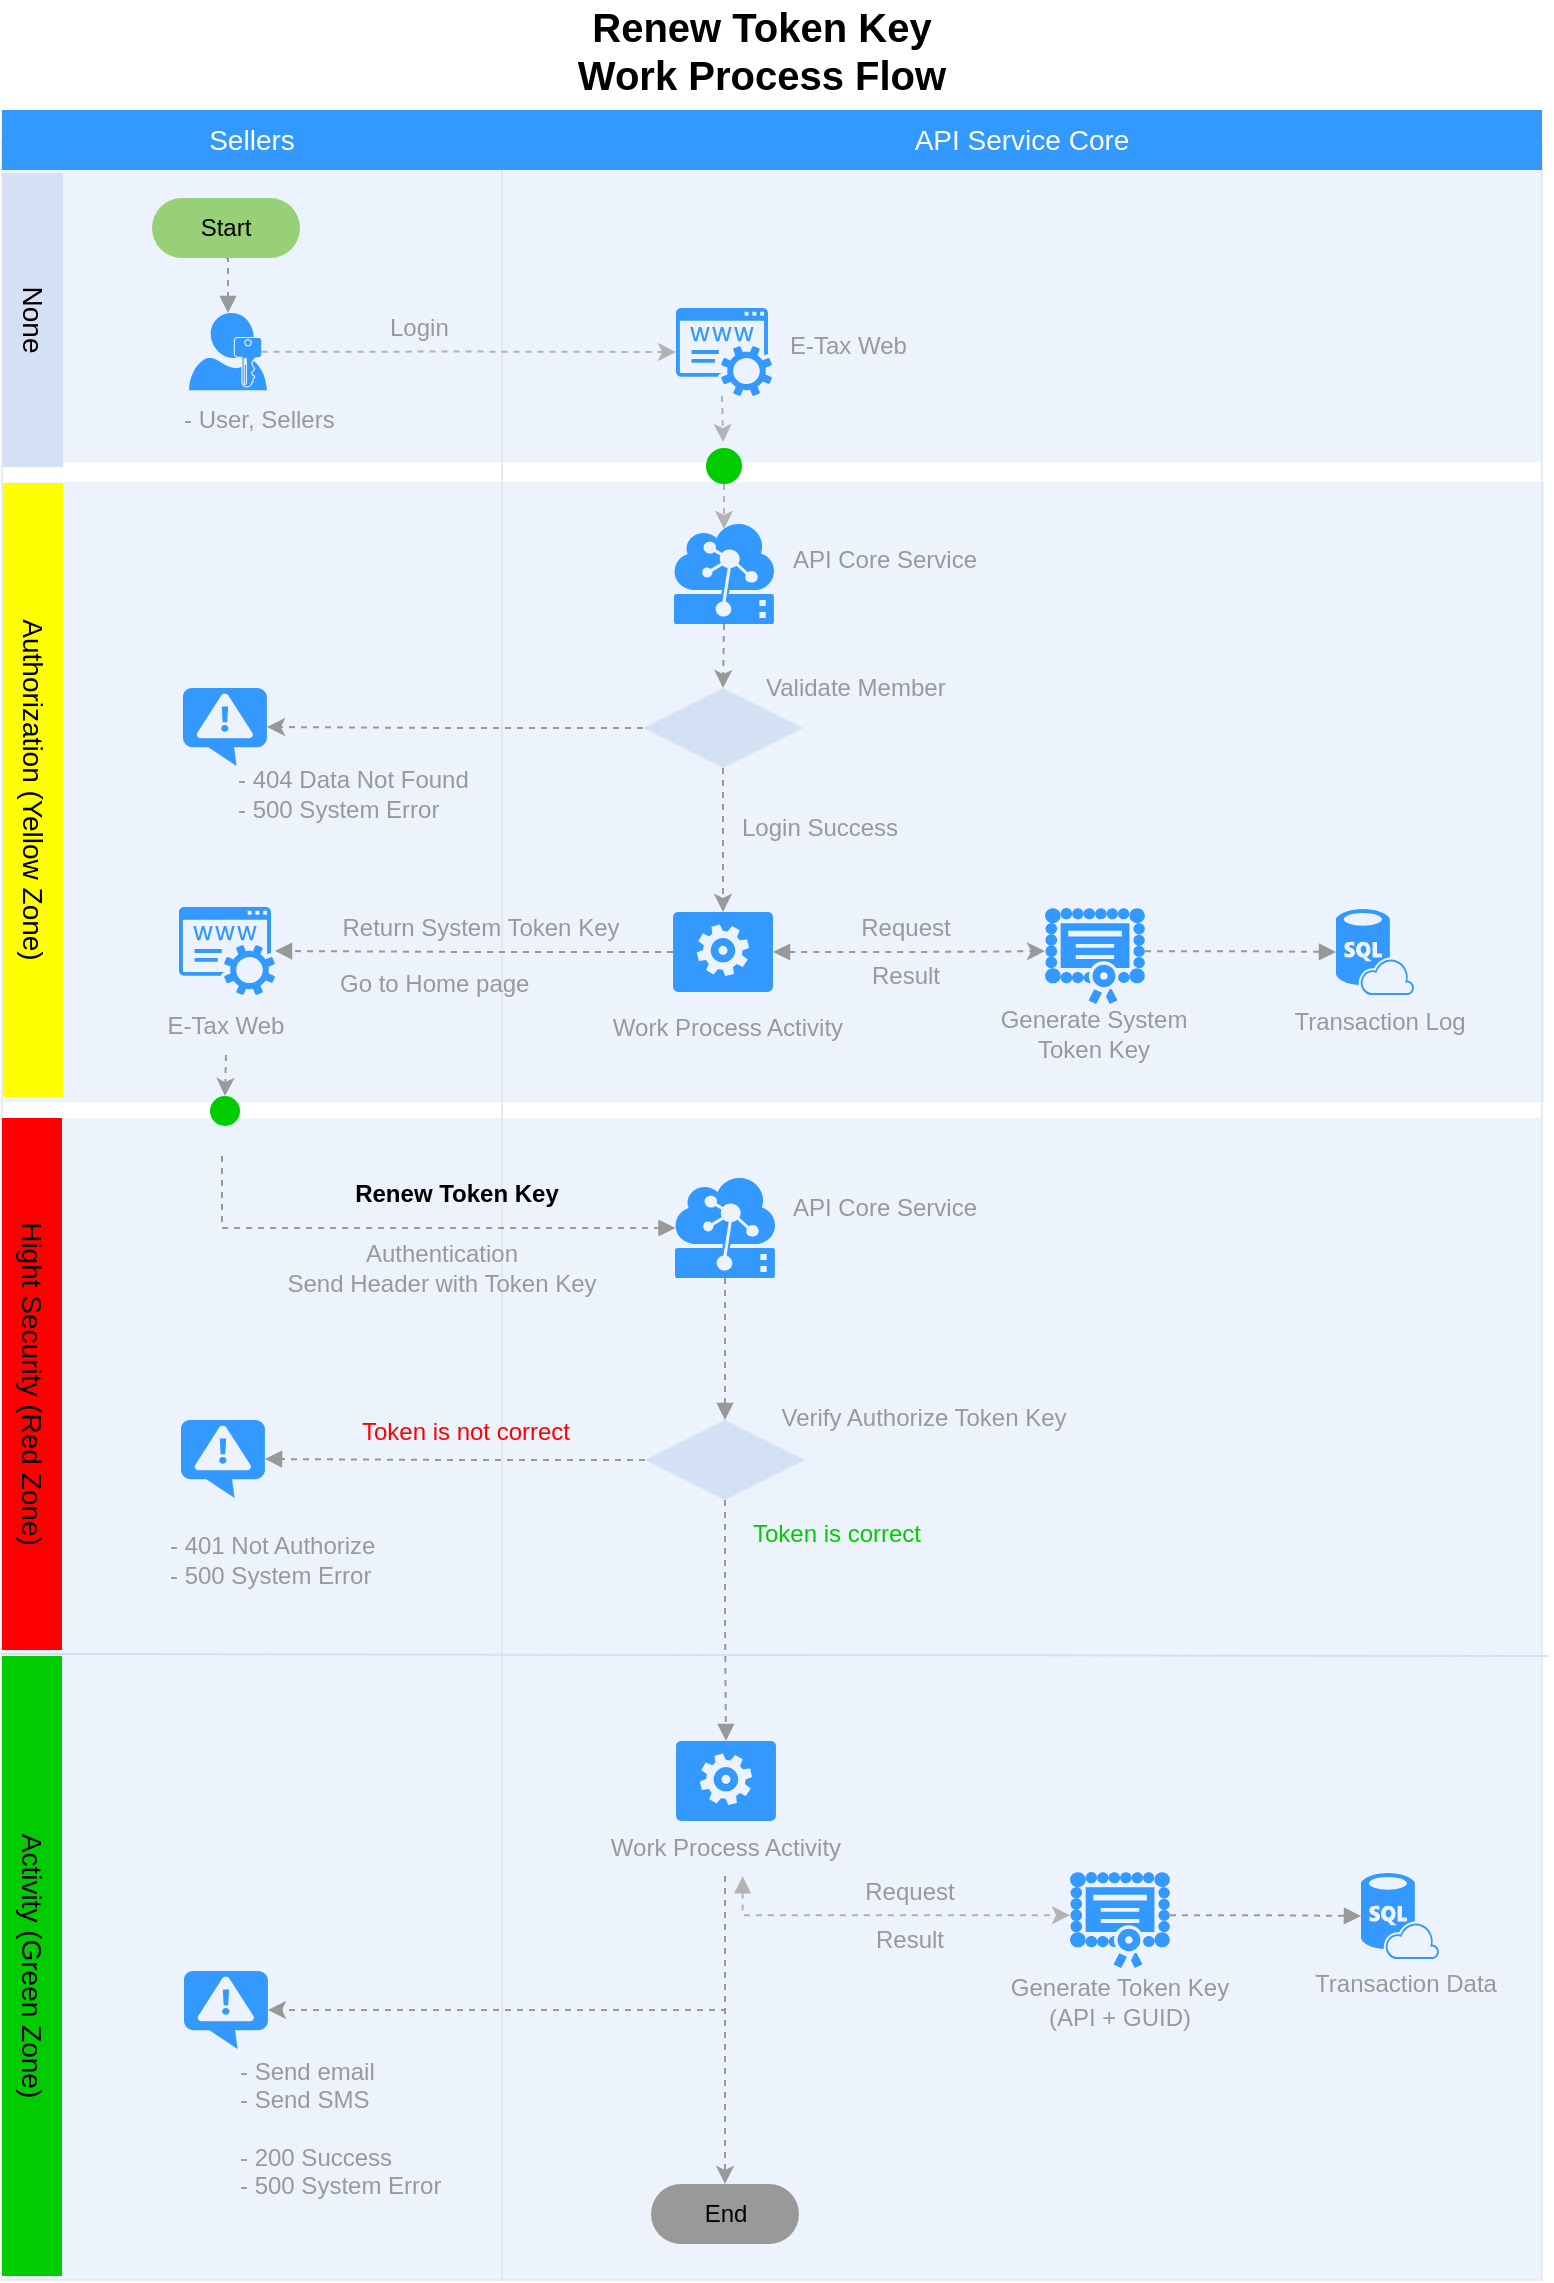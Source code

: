 <mxfile version="10.8.0" type="github"><diagram id="98et0ZXu4X3KvnPCGmSZ" name="Page-1"><mxGraphModel dx="825" dy="670" grid="0" gridSize="10" guides="1" tooltips="1" connect="1" arrows="1" fold="1" page="1" pageScale="1" pageWidth="827" pageHeight="1169" math="0" shadow="0"><root><mxCell id="0"/><mxCell id="1" parent="0"/><mxCell id="BmpmOJhPO7g2oHi3uxst-1" value="" style="rounded=1;whiteSpace=wrap;html=1;strokeColor=#E6E6E6;strokeWidth=1;fillColor=#FFFFFF;fontFamily=Helvetica;fontSize=14;fontColor=#FFB366;opacity=75;verticalAlign=top;fontStyle=1;arcSize=0;" parent="1" vertex="1"><mxGeometry x="290" y="80" width="520" height="1070" as="geometry"/></mxCell><mxCell id="BmpmOJhPO7g2oHi3uxst-2" value="" style="rounded=1;whiteSpace=wrap;html=1;strokeColor=#E6E6E6;strokeWidth=1;fillColor=#FFFFFF;fontFamily=Helvetica;fontSize=14;fontColor=#FFB366;opacity=75;verticalAlign=top;fontStyle=1;arcSize=0;" parent="1" vertex="1"><mxGeometry x="40" y="80" width="250" height="1070" as="geometry"/></mxCell><mxCell id="BmpmOJhPO7g2oHi3uxst-4" value="" style="rounded=1;whiteSpace=wrap;html=1;strokeColor=none;strokeWidth=1;fillColor=#dae8fc;fontSize=12;align=center;arcSize=0;opacity=50;" parent="1" vertex="1"><mxGeometry x="41" y="820" width="769" height="330" as="geometry"/></mxCell><mxCell id="BmpmOJhPO7g2oHi3uxst-5" value="" style="rounded=1;whiteSpace=wrap;html=1;strokeColor=none;strokeWidth=1;fillColor=#dae8fc;fontSize=12;align=center;arcSize=0;opacity=50;" parent="1" vertex="1"><mxGeometry x="41" y="569" width="769" height="251" as="geometry"/></mxCell><mxCell id="BmpmOJhPO7g2oHi3uxst-7" value="Renew Token Key&lt;br&gt;Work Process Flow" style="text;html=1;strokeColor=none;fillColor=none;align=center;verticalAlign=middle;whiteSpace=wrap;rounded=0;fontStyle=1;fontSize=20;" parent="1" vertex="1"><mxGeometry x="290" y="10" width="260" height="50" as="geometry"/></mxCell><mxCell id="BmpmOJhPO7g2oHi3uxst-8" style="edgeStyle=orthogonalEdgeStyle;rounded=0;orthogonalLoop=1;jettySize=auto;html=1;exitX=0.5;exitY=1;exitDx=0;exitDy=0;exitPerimeter=0;entryX=0.5;entryY=0;entryDx=0;entryDy=0;dashed=1;startArrow=none;startFill=0;endArrow=block;endFill=1;strokeColor=#999999;" parent="1" source="BmpmOJhPO7g2oHi3uxst-9" target="BmpmOJhPO7g2oHi3uxst-44" edge="1"><mxGeometry relative="1" as="geometry"/></mxCell><mxCell id="BmpmOJhPO7g2oHi3uxst-9" value="" style="shadow=0;dashed=0;html=1;strokeColor=none;labelPosition=center;verticalLabelPosition=bottom;verticalAlign=top;align=center;shape=mxgraph.mscae.cloud.iot_edge;fillColor=#3399FF;pointerEvents=1;fontSize=12;fontColor=#999999;" parent="1" vertex="1"><mxGeometry x="376.5" y="599" width="50" height="50" as="geometry"/></mxCell><mxCell id="BmpmOJhPO7g2oHi3uxst-10" value="" style="verticalLabelPosition=bottom;html=1;verticalAlign=top;align=center;strokeColor=none;fillColor=#3399FF;shape=mxgraph.azure.notification_topic;fontSize=12;fontColor=#999999;" parent="1" vertex="1"><mxGeometry x="129.5" y="720" width="42" height="39" as="geometry"/></mxCell><mxCell id="BmpmOJhPO7g2oHi3uxst-11" value="- 401 Not Authorize&lt;br&gt;- 500 System Error&lt;br&gt;" style="text;html=1;strokeColor=none;fillColor=none;align=left;verticalAlign=middle;whiteSpace=wrap;rounded=0;fontSize=12;fontColor=#999999;" parent="1" vertex="1"><mxGeometry x="122" y="766" width="143" height="48" as="geometry"/></mxCell><mxCell id="BmpmOJhPO7g2oHi3uxst-40" style="edgeStyle=orthogonalEdgeStyle;rounded=0;orthogonalLoop=1;jettySize=auto;html=1;exitX=0.5;exitY=1;exitDx=0;exitDy=0;entryX=0.005;entryY=0.5;entryDx=0;entryDy=0;dashed=1;startArrow=none;startFill=0;endArrow=block;endFill=1;strokeColor=#999999;entryPerimeter=0;" parent="1" target="BmpmOJhPO7g2oHi3uxst-9" edge="1"><mxGeometry relative="1" as="geometry"><mxPoint x="368" y="626" as="targetPoint"/><mxPoint x="150" y="588" as="sourcePoint"/><Array as="points"><mxPoint x="150" y="624"/></Array></mxGeometry></mxCell><mxCell id="BmpmOJhPO7g2oHi3uxst-42" style="edgeStyle=orthogonalEdgeStyle;rounded=0;orthogonalLoop=1;jettySize=auto;html=1;exitX=0.5;exitY=1;exitDx=0;exitDy=0;dashed=1;startArrow=none;startFill=0;endArrow=block;endFill=1;strokeColor=#999999;entryX=0.5;entryY=0;entryDx=0;entryDy=0;entryPerimeter=0;" parent="1" source="BmpmOJhPO7g2oHi3uxst-44" target="BmpmOJhPO7g2oHi3uxst-72" edge="1"><mxGeometry relative="1" as="geometry"><mxPoint x="402" y="724" as="targetPoint"/></mxGeometry></mxCell><mxCell id="BmpmOJhPO7g2oHi3uxst-43" style="edgeStyle=orthogonalEdgeStyle;rounded=0;orthogonalLoop=1;jettySize=auto;html=1;exitX=0;exitY=0.5;exitDx=0;exitDy=0;entryX=1;entryY=0.5;entryDx=0;entryDy=0;entryPerimeter=0;dashed=1;startArrow=none;startFill=0;endArrow=block;endFill=1;strokeColor=#999999;" parent="1" source="BmpmOJhPO7g2oHi3uxst-44" target="BmpmOJhPO7g2oHi3uxst-10" edge="1"><mxGeometry relative="1" as="geometry"/></mxCell><mxCell id="BmpmOJhPO7g2oHi3uxst-44" value="" style="rhombus;whiteSpace=wrap;html=1;strokeColor=none;strokeWidth=1;fillColor=#D4E1F5;fontSize=12;fontColor=#999999;align=left;" parent="1" vertex="1"><mxGeometry x="361.5" y="720" width="80" height="40" as="geometry"/></mxCell><mxCell id="BmpmOJhPO7g2oHi3uxst-45" value="Renew Token Key&lt;br&gt;" style="text;html=1;strokeColor=none;fillColor=none;align=center;verticalAlign=middle;whiteSpace=wrap;rounded=0;fontSize=12;fontColor=#000000;fontStyle=1" parent="1" vertex="1"><mxGeometry x="165" y="590" width="205" height="34" as="geometry"/></mxCell><mxCell id="BmpmOJhPO7g2oHi3uxst-46" value="API Core Service" style="text;html=1;strokeColor=none;fillColor=none;align=center;verticalAlign=middle;whiteSpace=wrap;rounded=0;fontSize=12;fontColor=#999999;" parent="1" vertex="1"><mxGeometry x="431" y="599.5" width="101" height="29" as="geometry"/></mxCell><mxCell id="BmpmOJhPO7g2oHi3uxst-47" value="Token is correct" style="text;html=1;strokeColor=none;fillColor=none;align=center;verticalAlign=middle;whiteSpace=wrap;rounded=0;fontSize=12;fontColor=#00CC00;" parent="1" vertex="1"><mxGeometry x="407" y="762.5" width="101" height="29" as="geometry"/></mxCell><mxCell id="BmpmOJhPO7g2oHi3uxst-48" value="Verify Authorize Token Key" style="text;html=1;strokeColor=none;fillColor=none;align=center;verticalAlign=middle;whiteSpace=wrap;rounded=0;fontSize=12;fontColor=#999999;" parent="1" vertex="1"><mxGeometry x="421" y="704" width="160" height="29" as="geometry"/></mxCell><mxCell id="BmpmOJhPO7g2oHi3uxst-49" value="Token is not correct" style="text;html=1;strokeColor=none;fillColor=none;align=center;verticalAlign=middle;whiteSpace=wrap;rounded=0;fontSize=12;fontColor=#FF0000;" parent="1" vertex="1"><mxGeometry x="210" y="711" width="124" height="29" as="geometry"/></mxCell><mxCell id="BmpmOJhPO7g2oHi3uxst-50" value="End" style="rounded=1;whiteSpace=wrap;html=1;fontColor=#000000;align=center;arcSize=50;labelBackgroundColor=none;fillColor=#999999;strokeColor=none;" parent="1" vertex="1"><mxGeometry x="364.5" y="1102" width="74" height="30" as="geometry"/></mxCell><mxCell id="BmpmOJhPO7g2oHi3uxst-54" value="Hight Security (Red Zone)" style="whiteSpace=wrap;html=1;dashed=1;strokeColor=none;strokeWidth=2;fillColor=#FF0000;fontFamily=Helvetica;fontSize=14;fontColor=#000000;fontStyle=0;rotation=90;" parent="1" vertex="1"><mxGeometry x="-78" y="687" width="266" height="30" as="geometry"/></mxCell><mxCell id="BmpmOJhPO7g2oHi3uxst-66" value="Activity (Green Zone)" style="whiteSpace=wrap;html=1;dashed=1;strokeColor=none;strokeWidth=2;fillColor=#00CC00;fontFamily=Helvetica;fontSize=14;fontColor=#000000;fontStyle=0;rotation=90;" parent="1" vertex="1"><mxGeometry x="-100" y="978" width="310" height="30" as="geometry"/></mxCell><mxCell id="BmpmOJhPO7g2oHi3uxst-67" value="Sellers" style="whiteSpace=wrap;html=1;dashed=1;strokeColor=none;strokeWidth=2;fillColor=#3399FF;fontFamily=Helvetica;fontSize=14;fontColor=#FFFFFF;fontStyle=0" parent="1" vertex="1"><mxGeometry x="40" y="65" width="250" height="30" as="geometry"/></mxCell><mxCell id="BmpmOJhPO7g2oHi3uxst-68" value="API Service Core" style="whiteSpace=wrap;html=1;dashed=1;strokeColor=none;strokeWidth=2;fillColor=#3399FF;fontFamily=Helvetica;fontSize=14;fontColor=#FFFFFF;fontStyle=0" parent="1" vertex="1"><mxGeometry x="290" y="65" width="520" height="30" as="geometry"/></mxCell><mxCell id="BmpmOJhPO7g2oHi3uxst-71" value="" style="group" parent="1" vertex="1" connectable="0"><mxGeometry x="324" y="880.5" width="160" height="72" as="geometry"/></mxCell><mxCell id="BmpmOJhPO7g2oHi3uxst-72" value="" style="verticalLabelPosition=bottom;html=1;verticalAlign=top;align=center;strokeColor=none;fillColor=#3399FF;shape=mxgraph.azure.worker_role;fontSize=12;fontColor=#999999;" parent="BmpmOJhPO7g2oHi3uxst-71" vertex="1"><mxGeometry x="53" width="50" height="40" as="geometry"/></mxCell><mxCell id="BmpmOJhPO7g2oHi3uxst-73" value="" style="group" parent="1" vertex="1" connectable="0"><mxGeometry x="541.5" y="952" width="108" height="79" as="geometry"/></mxCell><mxCell id="BmpmOJhPO7g2oHi3uxst-74" style="edgeStyle=orthogonalEdgeStyle;rounded=0;orthogonalLoop=1;jettySize=auto;html=1;exitX=0.5;exitY=1;exitDx=0;exitDy=0;entryX=1;entryY=0.5;entryDx=0;entryDy=0;entryPerimeter=0;dashed=1;strokeColor=#999999;fontColor=#00CC00;" parent="1" source="BmpmOJhPO7g2oHi3uxst-77" target="BmpmOJhPO7g2oHi3uxst-85" edge="1"><mxGeometry relative="1" as="geometry"/></mxCell><mxCell id="BmpmOJhPO7g2oHi3uxst-75" style="edgeStyle=orthogonalEdgeStyle;rounded=0;orthogonalLoop=1;jettySize=auto;html=1;exitX=0.5;exitY=1;exitDx=0;exitDy=0;dashed=1;strokeColor=#999999;fontColor=#009900;" parent="1" source="BmpmOJhPO7g2oHi3uxst-77" target="BmpmOJhPO7g2oHi3uxst-50" edge="1"><mxGeometry relative="1" as="geometry"/></mxCell><mxCell id="BmpmOJhPO7g2oHi3uxst-76" style="edgeStyle=orthogonalEdgeStyle;rounded=0;orthogonalLoop=1;jettySize=auto;html=1;exitX=0.555;exitY=1.004;exitDx=0;exitDy=0;entryX=0;entryY=0.45;entryDx=0;entryDy=0;entryPerimeter=0;dashed=1;strokeColor=#B3B3B3;exitPerimeter=0;startArrow=block;startFill=1;" parent="1" source="BmpmOJhPO7g2oHi3uxst-77" target="BmpmOJhPO7g2oHi3uxst-81" edge="1"><mxGeometry relative="1" as="geometry"><Array as="points"><mxPoint x="410" y="968"/></Array></mxGeometry></mxCell><mxCell id="BmpmOJhPO7g2oHi3uxst-77" value="Work Process Activity&lt;br&gt;" style="text;html=1;strokeColor=none;fillColor=none;align=center;verticalAlign=middle;whiteSpace=wrap;rounded=0;fontSize=12;fontColor=#999999;" parent="1" vertex="1"><mxGeometry x="321.5" y="919" width="160" height="29" as="geometry"/></mxCell><mxCell id="BmpmOJhPO7g2oHi3uxst-78" value="Transaction Data" style="text;html=1;strokeColor=none;fillColor=none;align=center;verticalAlign=middle;whiteSpace=wrap;rounded=0;fontSize=12;fontColor=#999999;" parent="1" vertex="1"><mxGeometry x="687.5" y="987.5" width="108" height="29" as="geometry"/></mxCell><mxCell id="BmpmOJhPO7g2oHi3uxst-79" value="" style="verticalLabelPosition=bottom;html=1;verticalAlign=top;align=center;strokeColor=none;fillColor=#3399FF;shape=mxgraph.azure.sql_database_sql_azure;fontSize=12;fontColor=#999999;" parent="1" vertex="1"><mxGeometry x="719.5" y="946.5" width="39" height="43" as="geometry"/></mxCell><mxCell id="BmpmOJhPO7g2oHi3uxst-80" value="Generate Token Key&lt;br&gt;(API + GUID)&lt;br&gt;" style="text;html=1;strokeColor=none;fillColor=none;align=center;verticalAlign=middle;whiteSpace=wrap;rounded=0;fontSize=12;fontColor=#999999;" parent="1" vertex="1"><mxGeometry x="541.5" y="993" width="114" height="36" as="geometry"/></mxCell><mxCell id="BmpmOJhPO7g2oHi3uxst-81" value="" style="pointerEvents=1;shadow=0;dashed=0;html=1;strokeColor=none;labelPosition=center;verticalLabelPosition=bottom;verticalAlign=top;align=center;shape=mxgraph.mscae.intune.inventory_license;fillColor=#3399FF;fontSize=14;" parent="1" vertex="1"><mxGeometry x="574" y="946" width="50" height="48" as="geometry"/></mxCell><mxCell id="BmpmOJhPO7g2oHi3uxst-82" value="Request" style="text;html=1;strokeColor=none;fillColor=none;align=center;verticalAlign=middle;whiteSpace=wrap;rounded=0;fontSize=12;fontColor=#999999;" parent="1" vertex="1"><mxGeometry x="463.5" y="945.5" width="60" height="20" as="geometry"/></mxCell><mxCell id="BmpmOJhPO7g2oHi3uxst-83" value="Result" style="text;html=1;strokeColor=none;fillColor=none;align=center;verticalAlign=middle;whiteSpace=wrap;rounded=0;fontSize=12;fontColor=#999999;" parent="1" vertex="1"><mxGeometry x="463.5" y="969.5" width="60" height="20" as="geometry"/></mxCell><mxCell id="BmpmOJhPO7g2oHi3uxst-84" style="edgeStyle=orthogonalEdgeStyle;rounded=0;orthogonalLoop=1;jettySize=auto;html=1;exitX=1;exitY=0.45;exitDx=0;exitDy=0;exitPerimeter=0;entryX=0;entryY=0.5;entryDx=0;entryDy=0;entryPerimeter=0;dashed=1;startArrow=none;startFill=0;endArrow=block;endFill=1;strokeColor=#999999;" parent="1" source="BmpmOJhPO7g2oHi3uxst-81" target="BmpmOJhPO7g2oHi3uxst-79" edge="1"><mxGeometry relative="1" as="geometry"/></mxCell><mxCell id="BmpmOJhPO7g2oHi3uxst-85" value="" style="verticalLabelPosition=bottom;html=1;verticalAlign=top;align=center;strokeColor=none;fillColor=#3399FF;shape=mxgraph.azure.notification_topic;fontSize=12;fontColor=#999999;" parent="1" vertex="1"><mxGeometry x="131" y="995.5" width="42" height="39" as="geometry"/></mxCell><mxCell id="BmpmOJhPO7g2oHi3uxst-86" value="- Send email&lt;br&gt;- Send SMS&lt;br&gt;&lt;br&gt;- 200 Success&lt;br&gt;- 500 System Error&lt;br&gt;" style="text;html=1;strokeColor=none;fillColor=none;align=left;verticalAlign=middle;whiteSpace=wrap;rounded=0;fontSize=12;fontColor=#999999;" parent="1" vertex="1"><mxGeometry x="157" y="1031" width="143" height="86" as="geometry"/></mxCell><mxCell id="BmpmOJhPO7g2oHi3uxst-87" value="Authentication&lt;br&gt;Send Header with Token Key" style="text;html=1;strokeColor=none;fillColor=none;align=center;verticalAlign=middle;whiteSpace=wrap;rounded=0;fontSize=12;fontColor=#999999;" parent="1" vertex="1"><mxGeometry x="160" y="624" width="200" height="40" as="geometry"/></mxCell><mxCell id="BmpmOJhPO7g2oHi3uxst-88" value="" style="endArrow=none;html=1;strokeColor=#D4E1F5;fontColor=#000000;entryX=1.005;entryY=0.009;entryDx=0;entryDy=0;entryPerimeter=0;" parent="1" edge="1"><mxGeometry width="50" height="50" relative="1" as="geometry"><mxPoint x="40" y="837" as="sourcePoint"/><mxPoint x="813.333" y="838" as="targetPoint"/></mxGeometry></mxCell><mxCell id="7An5crtqCsWxNevwfSM0-1" value="" style="rounded=1;whiteSpace=wrap;html=1;strokeColor=none;strokeWidth=1;fillColor=#dae8fc;fontSize=12;align=center;arcSize=0;opacity=50;" parent="1" vertex="1"><mxGeometry x="40" y="95" width="770" height="146" as="geometry"/></mxCell><mxCell id="7An5crtqCsWxNevwfSM0-2" value="" style="rounded=1;whiteSpace=wrap;html=1;strokeColor=none;strokeWidth=1;fillColor=#dae8fc;fontSize=12;align=center;arcSize=0;opacity=50;" parent="1" vertex="1"><mxGeometry x="41" y="251" width="770" height="310" as="geometry"/></mxCell><mxCell id="7An5crtqCsWxNevwfSM0-3" value="Login" style="text;html=1;strokeColor=none;fillColor=none;align=left;verticalAlign=middle;whiteSpace=wrap;rounded=0;fontSize=12;fontColor=#999999;" parent="1" vertex="1"><mxGeometry x="232" y="164" width="59" height="20" as="geometry"/></mxCell><mxCell id="7An5crtqCsWxNevwfSM0-4" value="" style="group" parent="1" vertex="1" connectable="0"><mxGeometry x="676" y="454.5" width="108" height="79" as="geometry"/></mxCell><mxCell id="7An5crtqCsWxNevwfSM0-5" value="" style="group" parent="7An5crtqCsWxNevwfSM0-4" vertex="1" connectable="0"><mxGeometry width="108" height="79" as="geometry"/></mxCell><mxCell id="7An5crtqCsWxNevwfSM0-6" value="Transaction Log" style="text;html=1;strokeColor=none;fillColor=none;align=center;verticalAlign=middle;whiteSpace=wrap;rounded=0;fontSize=12;fontColor=#999999;" parent="7An5crtqCsWxNevwfSM0-5" vertex="1"><mxGeometry x="-1" y="52" width="108" height="29" as="geometry"/></mxCell><mxCell id="7An5crtqCsWxNevwfSM0-7" value="" style="verticalLabelPosition=bottom;html=1;verticalAlign=top;align=center;strokeColor=none;fillColor=#3399FF;shape=mxgraph.azure.sql_database_sql_azure;fontSize=12;fontColor=#999999;" parent="7An5crtqCsWxNevwfSM0-5" vertex="1"><mxGeometry x="31" y="10" width="39" height="43" as="geometry"/></mxCell><mxCell id="7An5crtqCsWxNevwfSM0-8" style="edgeStyle=orthogonalEdgeStyle;rounded=0;orthogonalLoop=1;jettySize=auto;html=1;exitX=0.5;exitY=1;exitDx=0;exitDy=0;exitPerimeter=0;entryX=0.5;entryY=0;entryDx=0;entryDy=0;dashed=1;strokeColor=#999999;" parent="1" source="7An5crtqCsWxNevwfSM0-9" target="7An5crtqCsWxNevwfSM0-32" edge="1"><mxGeometry relative="1" as="geometry"/></mxCell><mxCell id="7An5crtqCsWxNevwfSM0-9" value="" style="shadow=0;dashed=0;html=1;strokeColor=none;labelPosition=center;verticalLabelPosition=bottom;verticalAlign=top;align=center;shape=mxgraph.mscae.cloud.iot_edge;fillColor=#3399FF;pointerEvents=1;fontSize=12;fontColor=#999999;" parent="1" vertex="1"><mxGeometry x="376" y="272" width="50" height="50" as="geometry"/></mxCell><mxCell id="7An5crtqCsWxNevwfSM0-10" value="API Core Service" style="text;html=1;strokeColor=none;fillColor=none;align=center;verticalAlign=middle;whiteSpace=wrap;rounded=0;fontSize=12;fontColor=#999999;" parent="1" vertex="1"><mxGeometry x="431" y="275.5" width="101" height="29" as="geometry"/></mxCell><mxCell id="7An5crtqCsWxNevwfSM0-11" value="" style="group" parent="1" vertex="1" connectable="0"><mxGeometry x="322.5" y="466" width="160" height="72" as="geometry"/></mxCell><mxCell id="7An5crtqCsWxNevwfSM0-12" value="" style="verticalLabelPosition=bottom;html=1;verticalAlign=top;align=center;strokeColor=none;fillColor=#3399FF;shape=mxgraph.azure.worker_role;fontSize=12;fontColor=#999999;" parent="7An5crtqCsWxNevwfSM0-11" vertex="1"><mxGeometry x="53" width="50" height="40" as="geometry"/></mxCell><mxCell id="7An5crtqCsWxNevwfSM0-13" value="Work Process Activity&lt;br&gt;" style="text;html=1;strokeColor=none;fillColor=none;align=center;verticalAlign=middle;whiteSpace=wrap;rounded=0;fontSize=12;fontColor=#999999;" parent="7An5crtqCsWxNevwfSM0-11" vertex="1"><mxGeometry y="43" width="160" height="29" as="geometry"/></mxCell><mxCell id="7An5crtqCsWxNevwfSM0-14" value="" style="group" parent="1" vertex="1" connectable="0"><mxGeometry x="528.5" y="457.5" width="114" height="81" as="geometry"/></mxCell><mxCell id="7An5crtqCsWxNevwfSM0-15" value="" style="group" parent="7An5crtqCsWxNevwfSM0-14" vertex="1" connectable="0"><mxGeometry width="114" height="81" as="geometry"/></mxCell><mxCell id="7An5crtqCsWxNevwfSM0-16" value="Generate System Token Key&lt;br&gt;" style="text;html=1;strokeColor=none;fillColor=none;align=center;verticalAlign=middle;whiteSpace=wrap;rounded=0;fontSize=12;fontColor=#999999;" parent="7An5crtqCsWxNevwfSM0-15" vertex="1"><mxGeometry y="54" width="114" height="30" as="geometry"/></mxCell><mxCell id="7An5crtqCsWxNevwfSM0-17" value="" style="pointerEvents=1;shadow=0;dashed=0;html=1;strokeColor=none;labelPosition=center;verticalLabelPosition=bottom;verticalAlign=top;align=center;shape=mxgraph.mscae.intune.inventory_license;fillColor=#3399FF;fontSize=14;" parent="7An5crtqCsWxNevwfSM0-14" vertex="1"><mxGeometry x="33" y="6.5" width="50" height="48" as="geometry"/></mxCell><mxCell id="7An5crtqCsWxNevwfSM0-18" style="edgeStyle=orthogonalEdgeStyle;rounded=0;orthogonalLoop=1;jettySize=auto;html=1;exitX=1;exitY=0.5;exitDx=0;exitDy=0;exitPerimeter=0;entryX=0;entryY=0.45;entryDx=0;entryDy=0;entryPerimeter=0;dashed=1;strokeColor=#999999;startArrow=block;startFill=1;" parent="1" source="7An5crtqCsWxNevwfSM0-12" target="7An5crtqCsWxNevwfSM0-17" edge="1"><mxGeometry relative="1" as="geometry"/></mxCell><mxCell id="7An5crtqCsWxNevwfSM0-19" value="Request" style="text;html=1;strokeColor=none;fillColor=none;align=center;verticalAlign=middle;whiteSpace=wrap;rounded=0;fontSize=12;fontColor=#999999;" parent="1" vertex="1"><mxGeometry x="462" y="464" width="60" height="20" as="geometry"/></mxCell><mxCell id="7An5crtqCsWxNevwfSM0-20" value="Result" style="text;html=1;strokeColor=none;fillColor=none;align=center;verticalAlign=middle;whiteSpace=wrap;rounded=0;fontSize=12;fontColor=#999999;" parent="1" vertex="1"><mxGeometry x="462" y="488" width="60" height="20" as="geometry"/></mxCell><mxCell id="7An5crtqCsWxNevwfSM0-21" style="edgeStyle=orthogonalEdgeStyle;rounded=0;orthogonalLoop=1;jettySize=auto;html=1;exitX=0;exitY=0.5;exitDx=0;exitDy=0;exitPerimeter=0;dashed=1;startArrow=none;startFill=0;strokeColor=#999999;endArrow=block;endFill=1;" parent="1" source="7An5crtqCsWxNevwfSM0-12" target="7An5crtqCsWxNevwfSM0-23" edge="1"><mxGeometry relative="1" as="geometry"><mxPoint x="172" y="486" as="targetPoint"/></mxGeometry></mxCell><mxCell id="7An5crtqCsWxNevwfSM0-22" value="" style="group" parent="1" vertex="1" connectable="0"><mxGeometry x="97" y="463.5" width="110" height="74" as="geometry"/></mxCell><mxCell id="7An5crtqCsWxNevwfSM0-23" value="" style="pointerEvents=1;shadow=0;dashed=0;html=1;strokeColor=none;fillColor=#3399FF;labelPosition=center;verticalLabelPosition=bottom;verticalAlign=top;outlineConnect=0;align=center;shape=mxgraph.office.services.registrar_service;" parent="7An5crtqCsWxNevwfSM0-22" vertex="1"><mxGeometry x="31.5" width="48" height="44" as="geometry"/></mxCell><mxCell id="7An5crtqCsWxNevwfSM0-24" value="E-Tax Web" style="text;html=1;strokeColor=none;fillColor=none;align=center;verticalAlign=middle;whiteSpace=wrap;rounded=0;fontSize=12;fontColor=#999999;" parent="7An5crtqCsWxNevwfSM0-22" vertex="1"><mxGeometry y="44" width="110" height="30" as="geometry"/></mxCell><mxCell id="7An5crtqCsWxNevwfSM0-25" value="Return System Token Key&lt;br&gt;" style="text;html=1;strokeColor=none;fillColor=none;align=center;verticalAlign=middle;whiteSpace=wrap;rounded=0;fontSize=12;fontColor=#999999;" parent="1" vertex="1"><mxGeometry x="189" y="461.5" width="181" height="24" as="geometry"/></mxCell><mxCell id="7An5crtqCsWxNevwfSM0-26" style="edgeStyle=orthogonalEdgeStyle;rounded=0;orthogonalLoop=1;jettySize=auto;html=1;exitX=1;exitY=0.45;exitDx=0;exitDy=0;exitPerimeter=0;entryX=0;entryY=0.5;entryDx=0;entryDy=0;entryPerimeter=0;dashed=1;startArrow=none;startFill=0;endArrow=block;endFill=1;strokeColor=#999999;" parent="1" source="7An5crtqCsWxNevwfSM0-17" target="7An5crtqCsWxNevwfSM0-7" edge="1"><mxGeometry relative="1" as="geometry"/></mxCell><mxCell id="7An5crtqCsWxNevwfSM0-27" style="edgeStyle=orthogonalEdgeStyle;rounded=0;orthogonalLoop=1;jettySize=auto;html=1;exitX=0.5;exitY=1;exitDx=0;exitDy=0;entryX=0.5;entryY=0;entryDx=0;entryDy=0;entryPerimeter=0;dashed=1;startArrow=none;startFill=0;endArrow=block;endFill=1;strokeColor=#999999;fontColor=#000000;" parent="1" source="7An5crtqCsWxNevwfSM0-28" target="7An5crtqCsWxNevwfSM0-42" edge="1"><mxGeometry relative="1" as="geometry"/></mxCell><mxCell id="7An5crtqCsWxNevwfSM0-28" value="Start" style="rounded=1;whiteSpace=wrap;html=1;fontColor=#000000;align=center;arcSize=50;labelBackgroundColor=none;fillColor=#97D077;strokeColor=none;" parent="1" vertex="1"><mxGeometry x="115" y="109" width="74" height="30" as="geometry"/></mxCell><mxCell id="7An5crtqCsWxNevwfSM0-29" value="Login Success&lt;br&gt;" style="text;html=1;strokeColor=none;fillColor=none;align=left;verticalAlign=middle;whiteSpace=wrap;rounded=0;fontSize=12;fontColor=#999999;" parent="1" vertex="1"><mxGeometry x="408" y="407" width="102" height="34" as="geometry"/></mxCell><mxCell id="7An5crtqCsWxNevwfSM0-30" style="edgeStyle=orthogonalEdgeStyle;rounded=0;orthogonalLoop=1;jettySize=auto;html=1;exitX=0.5;exitY=1;exitDx=0;exitDy=0;entryX=0.5;entryY=0;entryDx=0;entryDy=0;entryPerimeter=0;dashed=1;strokeColor=#999999;fontColor=#00CC00;" parent="1" source="7An5crtqCsWxNevwfSM0-32" target="7An5crtqCsWxNevwfSM0-12" edge="1"><mxGeometry relative="1" as="geometry"/></mxCell><mxCell id="7An5crtqCsWxNevwfSM0-31" style="edgeStyle=orthogonalEdgeStyle;rounded=0;orthogonalLoop=1;jettySize=auto;html=1;exitX=0;exitY=0.5;exitDx=0;exitDy=0;entryX=1;entryY=0.5;entryDx=0;entryDy=0;entryPerimeter=0;dashed=1;strokeColor=#999999;fontColor=#00CC00;" parent="1" source="7An5crtqCsWxNevwfSM0-32" target="7An5crtqCsWxNevwfSM0-33" edge="1"><mxGeometry relative="1" as="geometry"/></mxCell><mxCell id="7An5crtqCsWxNevwfSM0-32" value="" style="rhombus;whiteSpace=wrap;html=1;strokeColor=none;strokeWidth=1;fillColor=#D4E1F5;fontSize=12;fontColor=#999999;align=left;" parent="1" vertex="1"><mxGeometry x="360.5" y="354" width="80" height="40" as="geometry"/></mxCell><mxCell id="7An5crtqCsWxNevwfSM0-33" value="" style="verticalLabelPosition=bottom;html=1;verticalAlign=top;align=center;strokeColor=none;fillColor=#3399FF;shape=mxgraph.azure.notification_topic;fontSize=12;fontColor=#999999;" parent="1" vertex="1"><mxGeometry x="130.5" y="354" width="42" height="39" as="geometry"/></mxCell><mxCell id="7An5crtqCsWxNevwfSM0-34" value="- 404 Data Not Found&lt;br&gt;- 500 System Error&lt;br&gt;" style="text;html=1;strokeColor=none;fillColor=none;align=left;verticalAlign=middle;whiteSpace=wrap;rounded=0;fontSize=12;fontColor=#999999;" parent="1" vertex="1"><mxGeometry x="156" y="389" width="143" height="35" as="geometry"/></mxCell><mxCell id="7An5crtqCsWxNevwfSM0-35" value="Validate Member&lt;br&gt;" style="text;html=1;strokeColor=none;fillColor=none;align=left;verticalAlign=middle;whiteSpace=wrap;rounded=0;fontSize=12;fontColor=#999999;" parent="1" vertex="1"><mxGeometry x="420" y="337" width="102" height="34" as="geometry"/></mxCell><mxCell id="7An5crtqCsWxNevwfSM0-36" value="" style="ellipse;whiteSpace=wrap;html=1;aspect=fixed;fillColor=#00CC00;fontColor=#000000;align=center;strokeColor=none;" parent="1" vertex="1"><mxGeometry x="144" y="558" width="15" height="15" as="geometry"/></mxCell><mxCell id="7An5crtqCsWxNevwfSM0-37" style="edgeStyle=orthogonalEdgeStyle;rounded=0;orthogonalLoop=1;jettySize=auto;html=1;exitX=0.5;exitY=1;exitDx=0;exitDy=0;entryX=0.5;entryY=0;entryDx=0;entryDy=0;dashed=1;strokeColor=#999999;fontColor=#000000;" parent="1" source="7An5crtqCsWxNevwfSM0-24" target="7An5crtqCsWxNevwfSM0-36" edge="1"><mxGeometry relative="1" as="geometry"/></mxCell><mxCell id="7An5crtqCsWxNevwfSM0-38" value="Authorization (Yellow Zone)" style="whiteSpace=wrap;html=1;dashed=1;strokeColor=none;strokeWidth=2;fillColor=#FFFF00;fontFamily=Helvetica;fontSize=14;fontColor=#000000;fontStyle=0;rotation=90;" parent="1" vertex="1"><mxGeometry x="-98" y="390" width="307" height="30" as="geometry"/></mxCell><mxCell id="7An5crtqCsWxNevwfSM0-39" value="Go to Home page" style="text;html=1;strokeColor=none;fillColor=none;align=left;verticalAlign=middle;whiteSpace=wrap;rounded=0;fontSize=12;fontColor=#999999;" parent="1" vertex="1"><mxGeometry x="207" y="487.5" width="124" height="29" as="geometry"/></mxCell><mxCell id="7An5crtqCsWxNevwfSM0-40" value="&lt;font color=&quot;#999999&quot; style=&quot;font-size: 12px&quot;&gt;- User, Sellers&lt;br&gt;&lt;/font&gt;" style="text;html=1;strokeColor=none;fillColor=none;align=left;verticalAlign=middle;whiteSpace=wrap;rounded=0;fontSize=12;" parent="1" vertex="1"><mxGeometry x="129" y="207" width="120" height="25" as="geometry"/></mxCell><mxCell id="7An5crtqCsWxNevwfSM0-41" style="edgeStyle=orthogonalEdgeStyle;rounded=0;orthogonalLoop=1;jettySize=auto;html=1;exitX=0.93;exitY=0.5;exitDx=0;exitDy=0;exitPerimeter=0;dashed=1;strokeColor=#B3B3B3;" parent="1" source="7An5crtqCsWxNevwfSM0-42" target="7An5crtqCsWxNevwfSM0-47" edge="1"><mxGeometry relative="1" as="geometry"/></mxCell><mxCell id="7An5crtqCsWxNevwfSM0-42" value="" style="pointerEvents=1;shadow=0;dashed=0;html=1;strokeColor=none;labelPosition=center;verticalLabelPosition=bottom;verticalAlign=top;align=center;shape=mxgraph.mscae.enterprise.user_permissions;fillColor=#3399FF;fontSize=14;" parent="1" vertex="1"><mxGeometry x="133.5" y="166.5" width="39" height="38.678" as="geometry"/></mxCell><mxCell id="7An5crtqCsWxNevwfSM0-43" value="None" style="whiteSpace=wrap;html=1;dashed=1;strokeColor=none;strokeWidth=2;fillColor=#D4E1F5;fontFamily=Helvetica;fontSize=14;fontColor=#000000;fontStyle=0;rotation=90;" parent="1" vertex="1"><mxGeometry x="-18" y="155" width="147" height="30" as="geometry"/></mxCell><mxCell id="7An5crtqCsWxNevwfSM0-44" style="edgeStyle=orthogonalEdgeStyle;rounded=0;orthogonalLoop=1;jettySize=auto;html=1;exitX=0.5;exitY=1;exitDx=0;exitDy=0;entryX=0.5;entryY=0.05;entryDx=0;entryDy=0;entryPerimeter=0;dashed=1;strokeColor=#B3B3B3;" parent="1" source="7An5crtqCsWxNevwfSM0-45" target="7An5crtqCsWxNevwfSM0-9" edge="1"><mxGeometry relative="1" as="geometry"/></mxCell><mxCell id="7An5crtqCsWxNevwfSM0-45" value="" style="ellipse;whiteSpace=wrap;html=1;aspect=fixed;fillColor=#00CC00;fontColor=#000000;align=center;strokeColor=none;" parent="1" vertex="1"><mxGeometry x="392" y="234" width="18" height="18" as="geometry"/></mxCell><mxCell id="7An5crtqCsWxNevwfSM0-46" value="" style="edgeStyle=orthogonalEdgeStyle;rounded=0;orthogonalLoop=1;jettySize=auto;html=1;dashed=1;strokeColor=#B3B3B3;" parent="1" edge="1"><mxGeometry relative="1" as="geometry"><mxPoint x="400" y="208" as="sourcePoint"/><mxPoint x="400.571" y="231" as="targetPoint"/></mxGeometry></mxCell><mxCell id="7An5crtqCsWxNevwfSM0-47" value="" style="pointerEvents=1;shadow=0;dashed=0;html=1;strokeColor=none;fillColor=#3399FF;labelPosition=center;verticalLabelPosition=bottom;verticalAlign=top;outlineConnect=0;align=center;shape=mxgraph.office.services.registrar_service;" parent="1" vertex="1"><mxGeometry x="377" y="164" width="48" height="44" as="geometry"/></mxCell><mxCell id="7An5crtqCsWxNevwfSM0-48" value="E-Tax Web" style="text;html=1;strokeColor=none;fillColor=none;align=left;verticalAlign=middle;whiteSpace=wrap;rounded=0;fontSize=12;fontColor=#999999;" parent="1" vertex="1"><mxGeometry x="432" y="168" width="110" height="30" as="geometry"/></mxCell></root></mxGraphModel></diagram></mxfile>